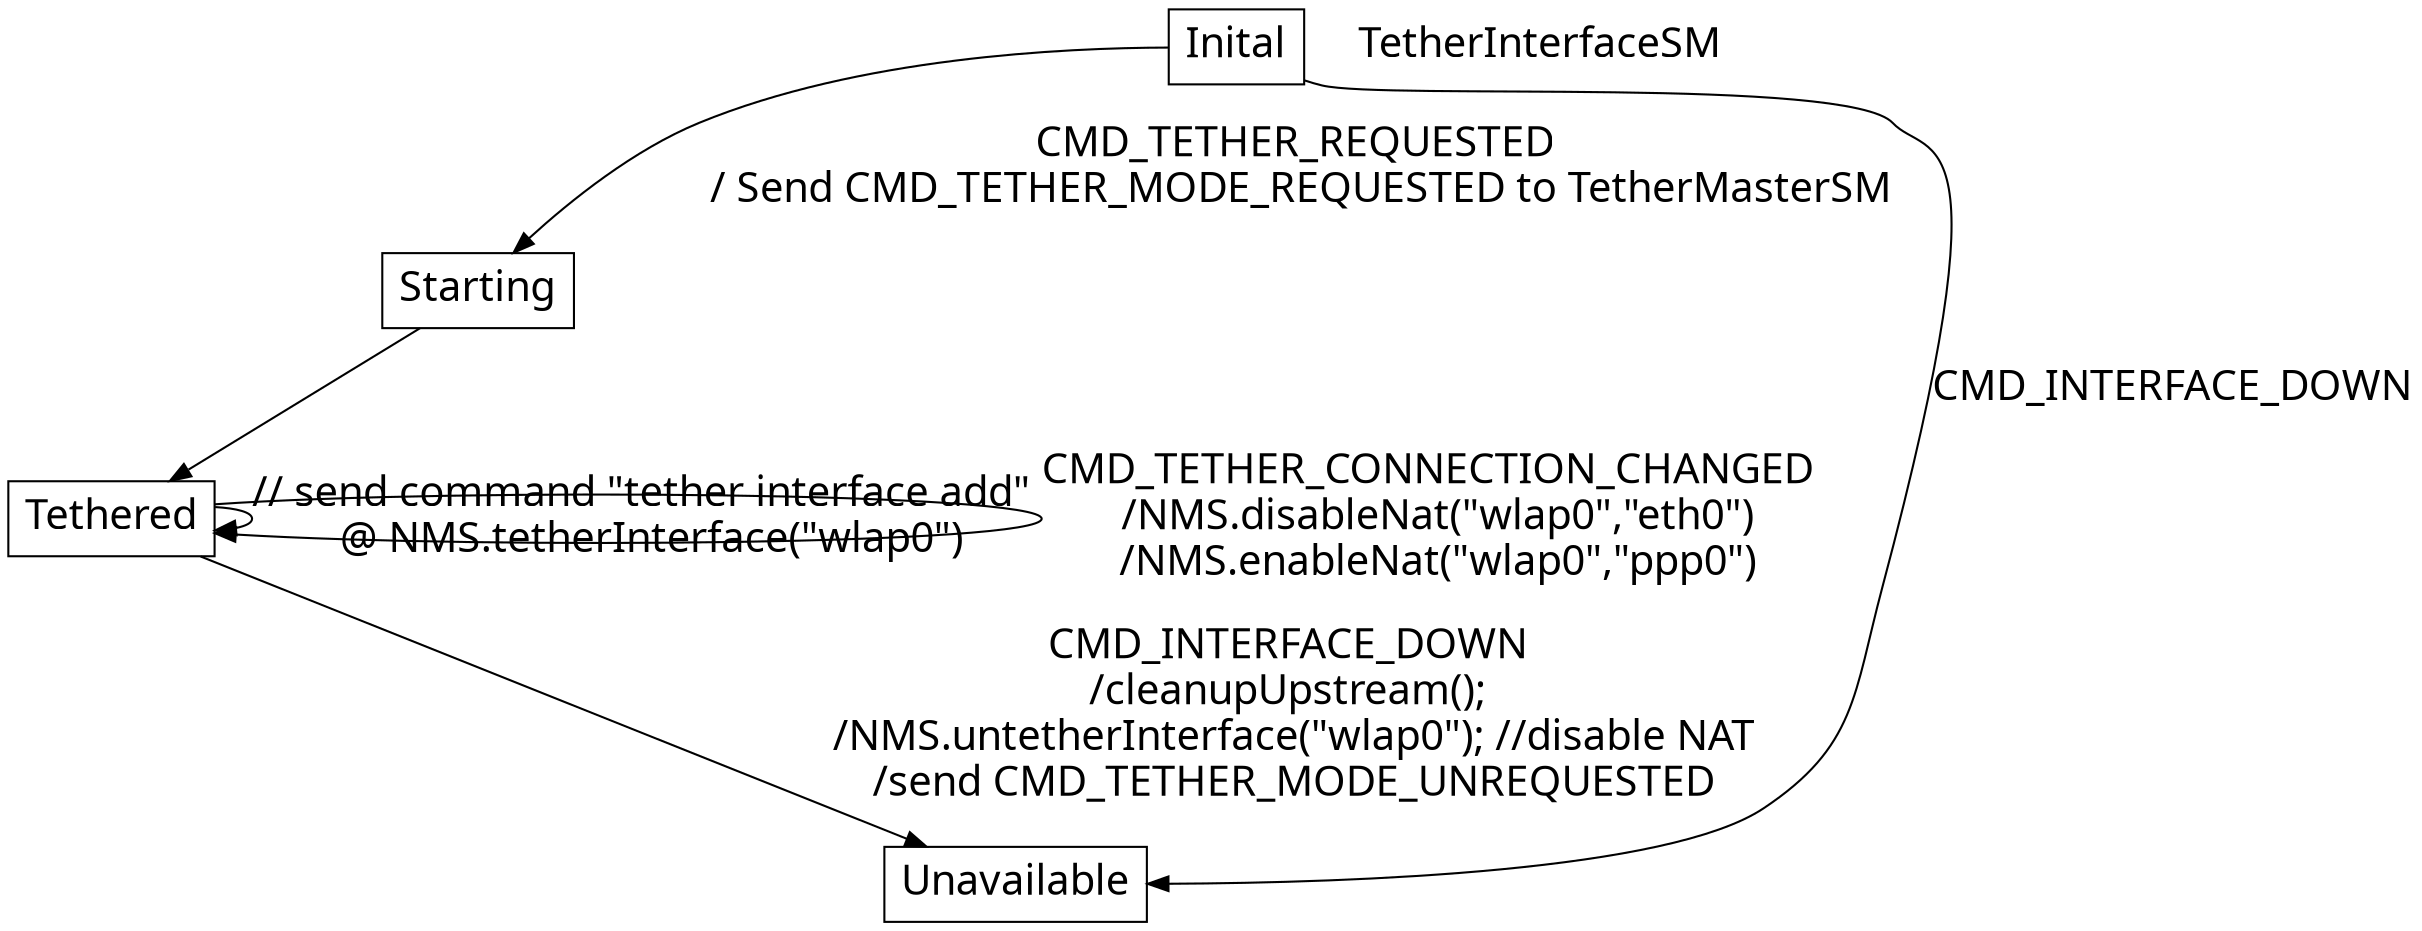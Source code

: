 

digraph TetherInterfaceSM{
	//size = "8.5, 11";
	fontname = "Microsoft YaHei";
	fontsize = 15;
	node [shape = record, fontname = "Microsoft YaHei", fontsize = 20];
	edge [fontname = "Microsoft YaHei", fontsize = 20];
	Inital -> Starting [ label = "CMD_TETHER_REQUESTED\n / Send CMD_TETHER_MODE_REQUESTED to TetherMasterSM" ];
	Inital -> Unavailable[ label = "CMD_INTERFACE_DOWN\n" ];
	Starting-> Tethered;
	Tethered-> Tethered[ label = "// send command \"tether interface add\" \n @ NMS.tetherInterface(\"wlap0\")" ];
	Tethered-> Tethered[ label = "CMD_TETHER_CONNECTION_CHANGED \n /NMS.disableNat(\"wlap0\",\"eth0\")\n /NMS.enableNat(\"wlap0\",\"ppp0\")" ];
	Tethered-> Unavailable[ label = "CMD_INTERFACE_DOWN\n /cleanupUpstream(); \n /NMS.untetherInterface(\"wlap0\"); //disable NAT\n /send CMD_TETHER_MODE_UNREQUESTED" ];
	"TetherInterfaceSM" [ shape = plaintext ];
}
